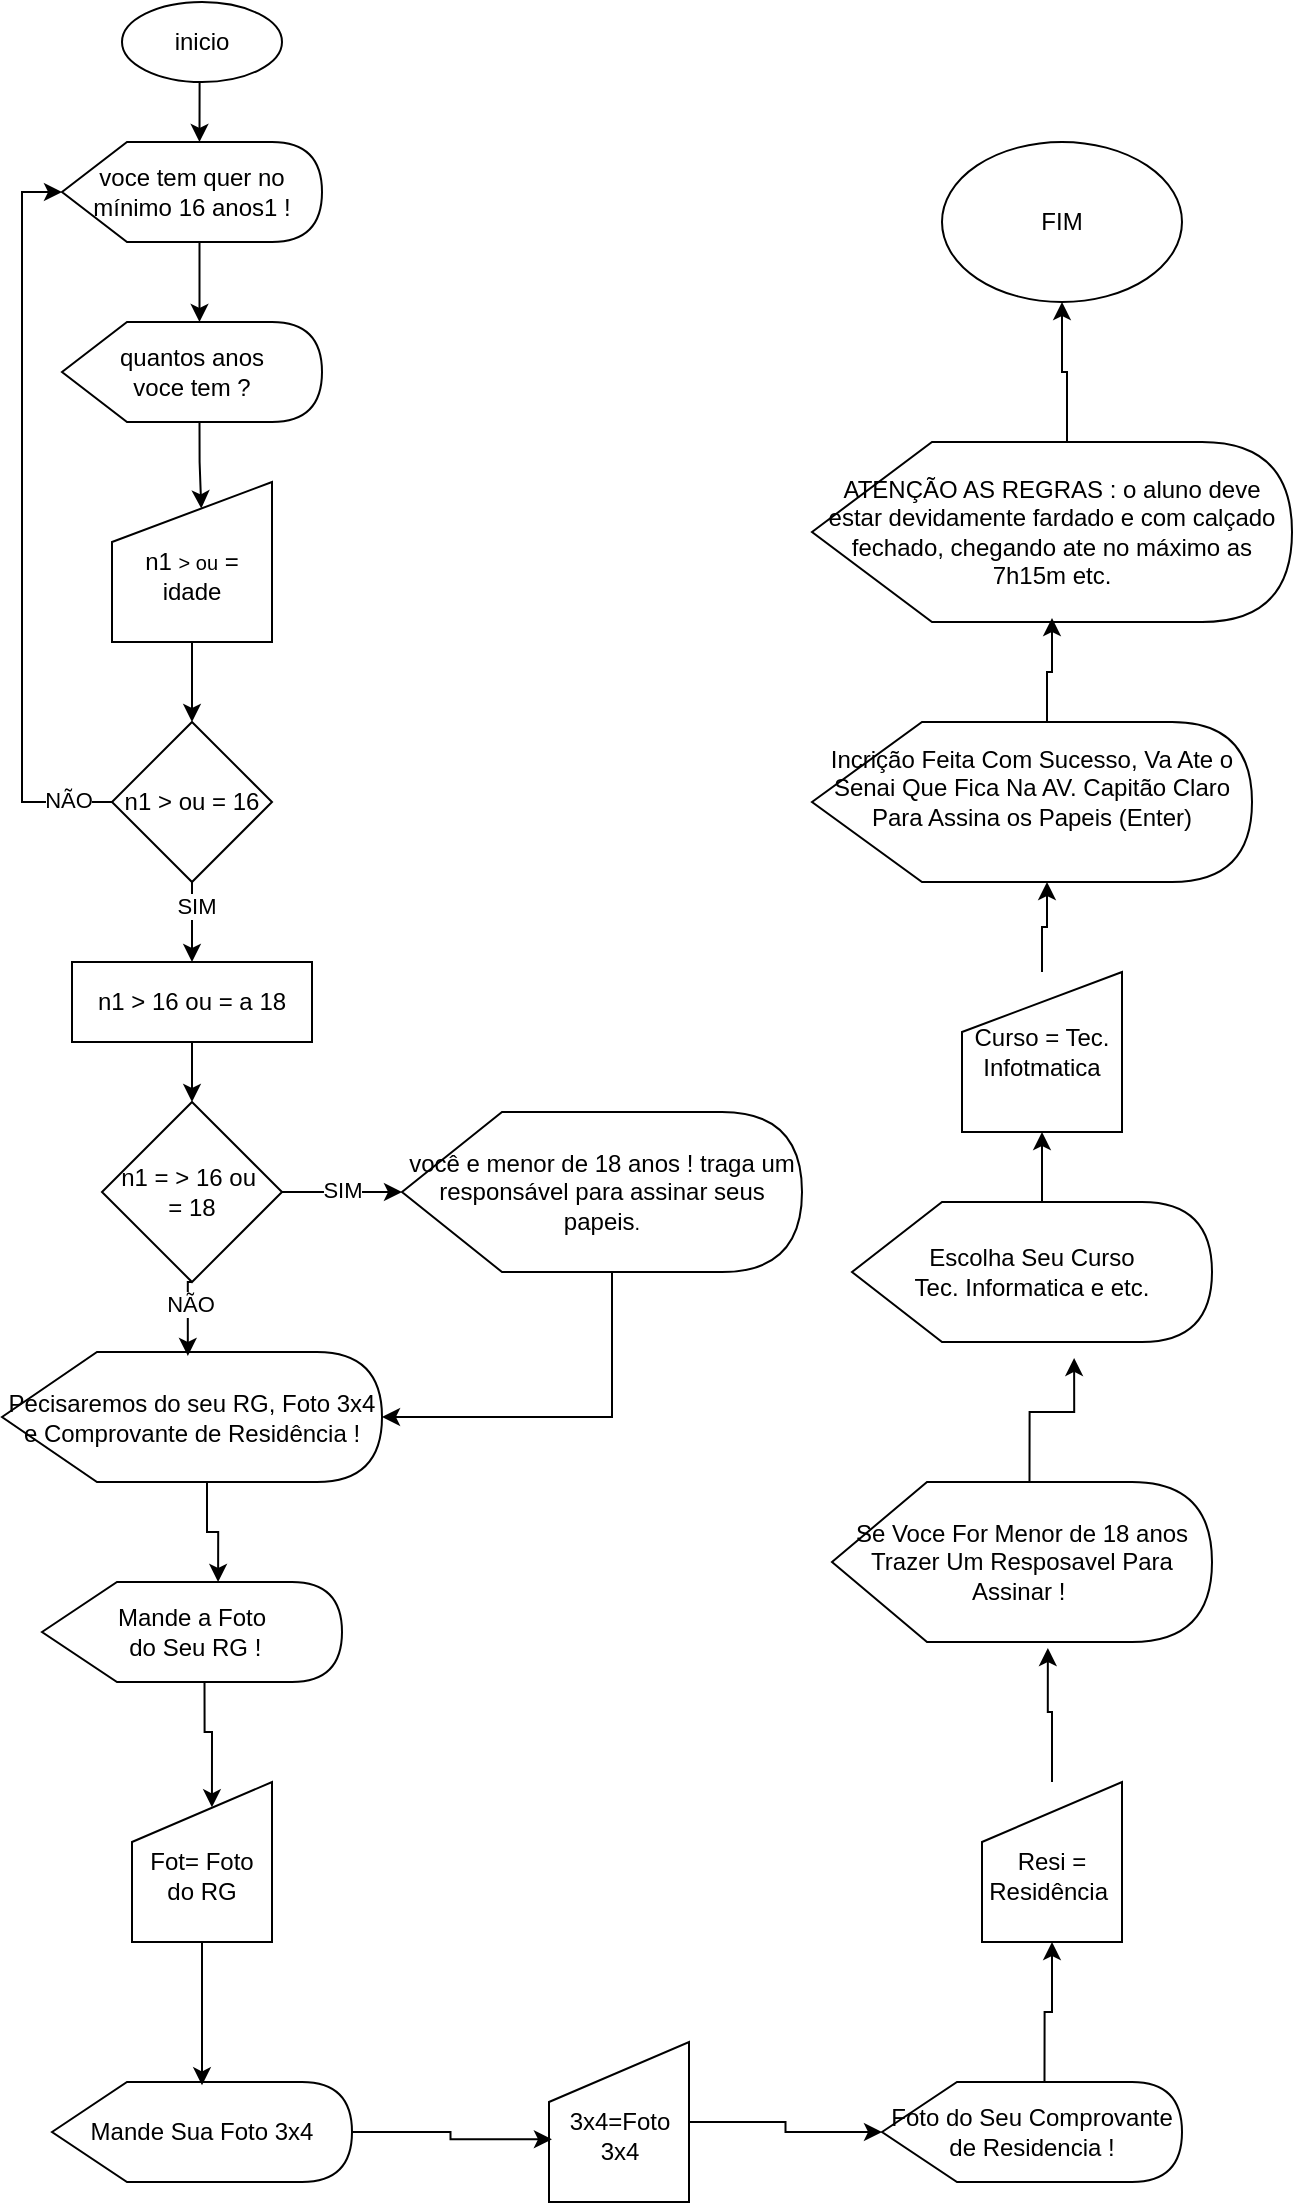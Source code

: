 <mxfile version="22.1.0" type="github">
  <diagram name="Página-1" id="VkQyPsuvd4PCCWZTSULT">
    <mxGraphModel dx="1386" dy="827" grid="1" gridSize="10" guides="1" tooltips="1" connect="1" arrows="1" fold="1" page="1" pageScale="1" pageWidth="827" pageHeight="1169" math="0" shadow="0">
      <root>
        <mxCell id="0" />
        <mxCell id="1" parent="0" />
        <mxCell id="AxIgMvvKOriLaUE2Q4an-1" value="inicio" style="ellipse;whiteSpace=wrap;html=1;" parent="1" vertex="1">
          <mxGeometry x="130" y="20" width="80" height="40" as="geometry" />
        </mxCell>
        <mxCell id="hFScJhW6e3Zdx_rkpALp-1" value="&lt;font style=&quot;vertical-align: inherit;&quot;&gt;&lt;font style=&quot;vertical-align: inherit;&quot;&gt;&lt;font style=&quot;vertical-align: inherit;&quot;&gt;&lt;font style=&quot;vertical-align: inherit;&quot;&gt;voce tem quer no mínimo 16 anos1 !&lt;/font&gt;&lt;/font&gt;&lt;/font&gt;&lt;/font&gt;" style="shape=display;whiteSpace=wrap;html=1;" parent="1" vertex="1">
          <mxGeometry x="100" y="90" width="130" height="50" as="geometry" />
        </mxCell>
        <mxCell id="hFScJhW6e3Zdx_rkpALp-3" value="&lt;font style=&quot;vertical-align: inherit;&quot;&gt;&lt;font style=&quot;vertical-align: inherit;&quot;&gt;&lt;font style=&quot;vertical-align: inherit;&quot;&gt;&lt;font style=&quot;vertical-align: inherit;&quot;&gt;&lt;font style=&quot;vertical-align: inherit;&quot;&gt;&lt;font style=&quot;vertical-align: inherit;&quot;&gt;quantos anos &lt;/font&gt;&lt;/font&gt;&lt;br&gt;&lt;font style=&quot;vertical-align: inherit;&quot;&gt;&lt;font style=&quot;vertical-align: inherit;&quot;&gt;voce tem ?&lt;/font&gt;&lt;/font&gt;&lt;/font&gt;&lt;/font&gt;&lt;/font&gt;&lt;/font&gt;" style="shape=display;whiteSpace=wrap;html=1;" parent="1" vertex="1">
          <mxGeometry x="100" y="180" width="130" height="50" as="geometry" />
        </mxCell>
        <mxCell id="fJsINOOjGW7utrO7Yf79-1" style="edgeStyle=orthogonalEdgeStyle;rounded=0;orthogonalLoop=1;jettySize=auto;html=1;exitX=0.5;exitY=1;exitDx=0;exitDy=0;entryX=0.5;entryY=0;entryDx=0;entryDy=0;" parent="1" source="hFScJhW6e3Zdx_rkpALp-4" target="hFScJhW6e3Zdx_rkpALp-6" edge="1">
          <mxGeometry relative="1" as="geometry" />
        </mxCell>
        <mxCell id="hFScJhW6e3Zdx_rkpALp-4" value="&lt;br&gt;&lt;font style=&quot;&quot;&gt;&lt;font style=&quot;vertical-align: inherit;&quot;&gt;n1 &lt;span style=&quot;font-size: 10px;&quot;&gt;&amp;gt; ou&lt;/span&gt;&lt;/font&gt;&lt;font style=&quot;vertical-align: inherit;&quot;&gt;&amp;nbsp;= idade&lt;/font&gt;&lt;/font&gt;" style="shape=manualInput;whiteSpace=wrap;html=1;" parent="1" vertex="1">
          <mxGeometry x="125" y="260" width="80" height="80" as="geometry" />
        </mxCell>
        <mxCell id="IiK_MM-PVMOKZSUEH1rj-12" style="edgeStyle=orthogonalEdgeStyle;rounded=0;orthogonalLoop=1;jettySize=auto;html=1;exitX=0.5;exitY=1;exitDx=0;exitDy=0;entryX=0.5;entryY=0;entryDx=0;entryDy=0;" parent="1" source="hFScJhW6e3Zdx_rkpALp-6" target="IiK_MM-PVMOKZSUEH1rj-11" edge="1">
          <mxGeometry relative="1" as="geometry" />
        </mxCell>
        <mxCell id="gJRMrRm2cLQ_vPSFPkgx-3" value="SIM" style="edgeLabel;html=1;align=center;verticalAlign=middle;resizable=0;points=[];" vertex="1" connectable="0" parent="IiK_MM-PVMOKZSUEH1rj-12">
          <mxGeometry x="-0.4" y="2" relative="1" as="geometry">
            <mxPoint as="offset" />
          </mxGeometry>
        </mxCell>
        <mxCell id="hFScJhW6e3Zdx_rkpALp-6" value="&lt;font style=&quot;vertical-align: inherit;&quot;&gt;&lt;font style=&quot;vertical-align: inherit;&quot;&gt;n1 &amp;gt; ou = 16&lt;br&gt;&lt;/font&gt;&lt;/font&gt;" style="rhombus;whiteSpace=wrap;html=1;" parent="1" vertex="1">
          <mxGeometry x="125" y="380" width="80" height="80" as="geometry" />
        </mxCell>
        <mxCell id="hFScJhW6e3Zdx_rkpALp-9" value="&lt;font style=&quot;vertical-align: inherit;&quot;&gt;&lt;font style=&quot;vertical-align: inherit;&quot;&gt;&lt;font style=&quot;vertical-align: inherit;&quot;&gt;&lt;font style=&quot;vertical-align: inherit;&quot;&gt;Pecisaremos do seu RG, Foto 3x4 e Comprovante de Residência !&lt;/font&gt;&lt;/font&gt;&lt;/font&gt;&lt;/font&gt;" style="shape=display;whiteSpace=wrap;html=1;" parent="1" vertex="1">
          <mxGeometry x="70" y="695" width="190" height="65" as="geometry" />
        </mxCell>
        <mxCell id="hFScJhW6e3Zdx_rkpALp-12" value="&lt;font style=&quot;vertical-align: inherit;&quot;&gt;&lt;font style=&quot;vertical-align: inherit;&quot;&gt;Mande Sua Foto 3x4&lt;/font&gt;&lt;/font&gt;" style="shape=display;whiteSpace=wrap;html=1;" parent="1" vertex="1">
          <mxGeometry x="95" y="1060" width="150" height="50" as="geometry" />
        </mxCell>
        <mxCell id="hFScJhW6e3Zdx_rkpALp-13" value="&amp;nbsp;&lt;br&gt;&lt;font style=&quot;vertical-align: inherit;&quot;&gt;&lt;font style=&quot;vertical-align: inherit;&quot;&gt;&lt;font style=&quot;vertical-align: inherit;&quot;&gt;&lt;font style=&quot;vertical-align: inherit;&quot;&gt;3x4=Foto 3x4&lt;/font&gt;&lt;/font&gt;&lt;/font&gt;&lt;/font&gt;" style="shape=manualInput;whiteSpace=wrap;html=1;" parent="1" vertex="1">
          <mxGeometry x="343.5" y="1040" width="70" height="80" as="geometry" />
        </mxCell>
        <mxCell id="IiK_MM-PVMOKZSUEH1rj-3" style="edgeStyle=orthogonalEdgeStyle;rounded=0;orthogonalLoop=1;jettySize=auto;html=1;exitX=0;exitY=0;exitDx=81.25;exitDy=50;exitPerimeter=0;entryX=0.571;entryY=0.158;entryDx=0;entryDy=0;entryPerimeter=0;" parent="1" source="hFScJhW6e3Zdx_rkpALp-14" target="hFScJhW6e3Zdx_rkpALp-15" edge="1">
          <mxGeometry relative="1" as="geometry" />
        </mxCell>
        <mxCell id="hFScJhW6e3Zdx_rkpALp-14" value="&lt;font style=&quot;vertical-align: inherit;&quot;&gt;&lt;font style=&quot;vertical-align: inherit;&quot;&gt;Mande a Foto&lt;br&gt;&amp;nbsp;do Seu RG !&lt;/font&gt;&lt;/font&gt;" style="shape=display;whiteSpace=wrap;html=1;" parent="1" vertex="1">
          <mxGeometry x="90" y="810" width="150" height="50" as="geometry" />
        </mxCell>
        <mxCell id="hFScJhW6e3Zdx_rkpALp-15" value="&amp;nbsp;&lt;br&gt;&lt;font style=&quot;vertical-align: inherit;&quot;&gt;&lt;font style=&quot;vertical-align: inherit;&quot;&gt;&lt;font style=&quot;vertical-align: inherit;&quot;&gt;&lt;font style=&quot;vertical-align: inherit;&quot;&gt;&lt;font style=&quot;vertical-align: inherit;&quot;&gt;&lt;font style=&quot;vertical-align: inherit;&quot;&gt;Fot= Foto do RG&lt;/font&gt;&lt;/font&gt;&lt;/font&gt;&lt;/font&gt;&lt;/font&gt;&lt;/font&gt;" style="shape=manualInput;whiteSpace=wrap;html=1;" parent="1" vertex="1">
          <mxGeometry x="135" y="910" width="70" height="80" as="geometry" />
        </mxCell>
        <mxCell id="IiK_MM-PVMOKZSUEH1rj-24" style="edgeStyle=orthogonalEdgeStyle;rounded=0;orthogonalLoop=1;jettySize=auto;html=1;exitX=0;exitY=0;exitDx=81.25;exitDy=0;exitPerimeter=0;entryX=0.5;entryY=1;entryDx=0;entryDy=0;" parent="1" source="hFScJhW6e3Zdx_rkpALp-16" target="hFScJhW6e3Zdx_rkpALp-17" edge="1">
          <mxGeometry relative="1" as="geometry" />
        </mxCell>
        <mxCell id="hFScJhW6e3Zdx_rkpALp-16" value="&lt;font style=&quot;vertical-align: inherit;&quot;&gt;&lt;font style=&quot;vertical-align: inherit;&quot;&gt;Foto do Seu Comprovante&lt;br&gt;de Residencia !&lt;br&gt;&lt;/font&gt;&lt;/font&gt;" style="shape=display;whiteSpace=wrap;html=1;" parent="1" vertex="1">
          <mxGeometry x="510" y="1060" width="150" height="50" as="geometry" />
        </mxCell>
        <mxCell id="hFScJhW6e3Zdx_rkpALp-17" value="&amp;nbsp;&lt;br&gt;&lt;font style=&quot;vertical-align: inherit;&quot;&gt;&lt;font style=&quot;vertical-align: inherit;&quot;&gt;&lt;font style=&quot;vertical-align: inherit;&quot;&gt;&lt;font style=&quot;vertical-align: inherit;&quot;&gt;Resi =&lt;br&gt;Residência&amp;nbsp;&lt;/font&gt;&lt;/font&gt;&lt;/font&gt;&lt;/font&gt;" style="shape=manualInput;whiteSpace=wrap;html=1;" parent="1" vertex="1">
          <mxGeometry x="560" y="910" width="70" height="80" as="geometry" />
        </mxCell>
        <mxCell id="hFScJhW6e3Zdx_rkpALp-18" style="edgeStyle=orthogonalEdgeStyle;rounded=0;orthogonalLoop=1;jettySize=auto;html=1;exitX=0.5;exitY=1;exitDx=0;exitDy=0;entryX=0;entryY=0;entryDx=68.75;entryDy=0;entryPerimeter=0;" parent="1" source="AxIgMvvKOriLaUE2Q4an-1" target="hFScJhW6e3Zdx_rkpALp-1" edge="1">
          <mxGeometry relative="1" as="geometry" />
        </mxCell>
        <mxCell id="hFScJhW6e3Zdx_rkpALp-19" style="edgeStyle=orthogonalEdgeStyle;rounded=0;orthogonalLoop=1;jettySize=auto;html=1;exitX=0;exitY=0;exitDx=68.75;exitDy=50;exitPerimeter=0;entryX=0;entryY=0;entryDx=68.75;entryDy=0;entryPerimeter=0;" parent="1" source="hFScJhW6e3Zdx_rkpALp-1" target="hFScJhW6e3Zdx_rkpALp-3" edge="1">
          <mxGeometry relative="1" as="geometry" />
        </mxCell>
        <mxCell id="hFScJhW6e3Zdx_rkpALp-23" style="edgeStyle=orthogonalEdgeStyle;rounded=0;orthogonalLoop=1;jettySize=auto;html=1;exitX=0;exitY=0;exitDx=68.75;exitDy=50;exitPerimeter=0;entryX=0.558;entryY=0.165;entryDx=0;entryDy=0;entryPerimeter=0;" parent="1" source="hFScJhW6e3Zdx_rkpALp-3" target="hFScJhW6e3Zdx_rkpALp-4" edge="1">
          <mxGeometry relative="1" as="geometry" />
        </mxCell>
        <mxCell id="hFScJhW6e3Zdx_rkpALp-33" value="&lt;font style=&quot;vertical-align: inherit;&quot;&gt;&lt;font style=&quot;vertical-align: inherit;&quot;&gt;&lt;font style=&quot;vertical-align: inherit;&quot;&gt;&lt;font style=&quot;vertical-align: inherit;&quot;&gt;Se Voce For Menor de 18 anos Trazer Um Resposavel Para Assinar !&amp;nbsp;&lt;/font&gt;&lt;/font&gt;&lt;/font&gt;&lt;/font&gt;" style="shape=display;whiteSpace=wrap;html=1;" parent="1" vertex="1">
          <mxGeometry x="485" y="760" width="190" height="80" as="geometry" />
        </mxCell>
        <mxCell id="hFScJhW6e3Zdx_rkpALp-41" style="edgeStyle=orthogonalEdgeStyle;rounded=0;orthogonalLoop=1;jettySize=auto;html=1;exitX=0;exitY=0;exitDx=95;exitDy=0;exitPerimeter=0;entryX=0.5;entryY=1;entryDx=0;entryDy=0;" parent="1" source="hFScJhW6e3Zdx_rkpALp-37" target="hFScJhW6e3Zdx_rkpALp-39" edge="1">
          <mxGeometry relative="1" as="geometry" />
        </mxCell>
        <mxCell id="hFScJhW6e3Zdx_rkpALp-37" value="&lt;font style=&quot;vertical-align: inherit;&quot;&gt;&lt;font style=&quot;vertical-align: inherit;&quot;&gt;Escolha Seu Curso &lt;br&gt;Tec. Informatica e etc.&lt;/font&gt;&lt;/font&gt;" style="shape=display;whiteSpace=wrap;html=1;" parent="1" vertex="1">
          <mxGeometry x="495" y="620" width="180" height="70" as="geometry" />
        </mxCell>
        <mxCell id="hFScJhW6e3Zdx_rkpALp-39" value="&lt;font style=&quot;vertical-align: inherit;&quot;&gt;&lt;font style=&quot;vertical-align: inherit;&quot;&gt;Curso = Tec. Infotmatica&lt;/font&gt;&lt;/font&gt;" style="shape=manualInput;whiteSpace=wrap;html=1;" parent="1" vertex="1">
          <mxGeometry x="550" y="505" width="80" height="80" as="geometry" />
        </mxCell>
        <mxCell id="hFScJhW6e3Zdx_rkpALp-42" value="&lt;font style=&quot;vertical-align: inherit;&quot;&gt;&lt;font style=&quot;vertical-align: inherit;&quot;&gt;Incrição Feita Com Sucesso, Va Ate o Senai Que Fica Na AV. Capitão Claro Para Assina os Papeis (Enter)&lt;br&gt;&lt;br&gt;&lt;/font&gt;&lt;/font&gt;" style="shape=display;whiteSpace=wrap;html=1;" parent="1" vertex="1">
          <mxGeometry x="475" y="380" width="220" height="80" as="geometry" />
        </mxCell>
        <mxCell id="fJsINOOjGW7utrO7Yf79-3" style="edgeStyle=orthogonalEdgeStyle;rounded=0;orthogonalLoop=1;jettySize=auto;html=1;exitX=0.5;exitY=0;exitDx=0;exitDy=0;entryX=0.568;entryY=1.038;entryDx=0;entryDy=0;entryPerimeter=0;" parent="1" source="hFScJhW6e3Zdx_rkpALp-17" target="hFScJhW6e3Zdx_rkpALp-33" edge="1">
          <mxGeometry relative="1" as="geometry" />
        </mxCell>
        <mxCell id="fJsINOOjGW7utrO7Yf79-4" style="edgeStyle=orthogonalEdgeStyle;rounded=0;orthogonalLoop=1;jettySize=auto;html=1;exitX=0;exitY=0;exitDx=98.75;exitDy=0;exitPerimeter=0;entryX=0.617;entryY=1.114;entryDx=0;entryDy=0;entryPerimeter=0;" parent="1" source="hFScJhW6e3Zdx_rkpALp-33" target="hFScJhW6e3Zdx_rkpALp-37" edge="1">
          <mxGeometry relative="1" as="geometry" />
        </mxCell>
        <mxCell id="fJsINOOjGW7utrO7Yf79-5" style="edgeStyle=orthogonalEdgeStyle;rounded=0;orthogonalLoop=1;jettySize=auto;html=1;exitX=0;exitY=0.5;exitDx=0;exitDy=0;entryX=0;entryY=0.5;entryDx=0;entryDy=0;entryPerimeter=0;" parent="1" source="hFScJhW6e3Zdx_rkpALp-6" target="hFScJhW6e3Zdx_rkpALp-1" edge="1">
          <mxGeometry relative="1" as="geometry" />
        </mxCell>
        <mxCell id="fJsINOOjGW7utrO7Yf79-6" value="NÃO" style="edgeLabel;html=1;align=center;verticalAlign=middle;resizable=0;points=[];" parent="fJsINOOjGW7utrO7Yf79-5" vertex="1" connectable="0">
          <mxGeometry x="-0.882" y="-1" relative="1" as="geometry">
            <mxPoint as="offset" />
          </mxGeometry>
        </mxCell>
        <mxCell id="IiK_MM-PVMOKZSUEH1rj-2" style="edgeStyle=orthogonalEdgeStyle;rounded=0;orthogonalLoop=1;jettySize=auto;html=1;exitX=0;exitY=0;exitDx=102.5;exitDy=65;exitPerimeter=0;entryX=0.587;entryY=0;entryDx=0;entryDy=0;entryPerimeter=0;" parent="1" source="hFScJhW6e3Zdx_rkpALp-9" target="hFScJhW6e3Zdx_rkpALp-14" edge="1">
          <mxGeometry relative="1" as="geometry" />
        </mxCell>
        <mxCell id="IiK_MM-PVMOKZSUEH1rj-8" value="n1 = &amp;gt; 16 ou&amp;nbsp;&lt;br&gt;= 18" style="rhombus;whiteSpace=wrap;html=1;" parent="1" vertex="1">
          <mxGeometry x="120" y="570" width="90" height="90" as="geometry" />
        </mxCell>
        <mxCell id="IiK_MM-PVMOKZSUEH1rj-10" value="você e menor de 18 anos ! traga um responsável para assinar seus papeis&lt;span style=&quot;font-size: 10px;&quot;&gt;.&lt;/span&gt;" style="shape=display;whiteSpace=wrap;html=1;" parent="1" vertex="1">
          <mxGeometry x="270" y="575" width="200" height="80" as="geometry" />
        </mxCell>
        <mxCell id="IiK_MM-PVMOKZSUEH1rj-13" style="edgeStyle=orthogonalEdgeStyle;rounded=0;orthogonalLoop=1;jettySize=auto;html=1;exitX=0.5;exitY=1;exitDx=0;exitDy=0;entryX=0.5;entryY=0;entryDx=0;entryDy=0;" parent="1" source="IiK_MM-PVMOKZSUEH1rj-11" target="IiK_MM-PVMOKZSUEH1rj-8" edge="1">
          <mxGeometry relative="1" as="geometry" />
        </mxCell>
        <mxCell id="IiK_MM-PVMOKZSUEH1rj-11" value="n1 &amp;gt; 16 ou = a 18" style="rounded=0;whiteSpace=wrap;html=1;" parent="1" vertex="1">
          <mxGeometry x="105" y="500" width="120" height="40" as="geometry" />
        </mxCell>
        <mxCell id="IiK_MM-PVMOKZSUEH1rj-14" style="edgeStyle=orthogonalEdgeStyle;rounded=0;orthogonalLoop=1;jettySize=auto;html=1;exitX=0.5;exitY=1;exitDx=0;exitDy=0;entryX=0.489;entryY=0.03;entryDx=0;entryDy=0;entryPerimeter=0;" parent="1" source="IiK_MM-PVMOKZSUEH1rj-8" target="hFScJhW6e3Zdx_rkpALp-9" edge="1">
          <mxGeometry relative="1" as="geometry" />
        </mxCell>
        <mxCell id="IiK_MM-PVMOKZSUEH1rj-15" value="NÃO" style="edgeLabel;html=1;align=center;verticalAlign=middle;resizable=0;points=[];" parent="IiK_MM-PVMOKZSUEH1rj-14" vertex="1" connectable="0">
          <mxGeometry x="-0.332" y="1" relative="1" as="geometry">
            <mxPoint as="offset" />
          </mxGeometry>
        </mxCell>
        <mxCell id="IiK_MM-PVMOKZSUEH1rj-16" style="edgeStyle=orthogonalEdgeStyle;rounded=0;orthogonalLoop=1;jettySize=auto;html=1;exitX=1;exitY=0.5;exitDx=0;exitDy=0;entryX=0;entryY=0.5;entryDx=0;entryDy=0;entryPerimeter=0;" parent="1" source="IiK_MM-PVMOKZSUEH1rj-8" target="IiK_MM-PVMOKZSUEH1rj-10" edge="1">
          <mxGeometry relative="1" as="geometry" />
        </mxCell>
        <mxCell id="IiK_MM-PVMOKZSUEH1rj-17" value="SIM" style="edgeLabel;html=1;align=center;verticalAlign=middle;resizable=0;points=[];" parent="IiK_MM-PVMOKZSUEH1rj-16" vertex="1" connectable="0">
          <mxGeometry y="1" relative="1" as="geometry">
            <mxPoint as="offset" />
          </mxGeometry>
        </mxCell>
        <mxCell id="IiK_MM-PVMOKZSUEH1rj-18" style="edgeStyle=orthogonalEdgeStyle;rounded=0;orthogonalLoop=1;jettySize=auto;html=1;exitX=0;exitY=0;exitDx=105;exitDy=80;exitPerimeter=0;entryX=1;entryY=0.5;entryDx=0;entryDy=0;entryPerimeter=0;" parent="1" source="IiK_MM-PVMOKZSUEH1rj-10" target="hFScJhW6e3Zdx_rkpALp-9" edge="1">
          <mxGeometry relative="1" as="geometry" />
        </mxCell>
        <mxCell id="IiK_MM-PVMOKZSUEH1rj-20" style="edgeStyle=orthogonalEdgeStyle;rounded=0;orthogonalLoop=1;jettySize=auto;html=1;exitX=0.5;exitY=1;exitDx=0;exitDy=0;entryX=0.5;entryY=0.033;entryDx=0;entryDy=0;entryPerimeter=0;" parent="1" source="hFScJhW6e3Zdx_rkpALp-15" target="hFScJhW6e3Zdx_rkpALp-12" edge="1">
          <mxGeometry relative="1" as="geometry" />
        </mxCell>
        <mxCell id="IiK_MM-PVMOKZSUEH1rj-22" style="edgeStyle=orthogonalEdgeStyle;rounded=0;orthogonalLoop=1;jettySize=auto;html=1;exitX=1;exitY=0.5;exitDx=0;exitDy=0;exitPerimeter=0;entryX=0.021;entryY=0.608;entryDx=0;entryDy=0;entryPerimeter=0;" parent="1" source="hFScJhW6e3Zdx_rkpALp-12" target="hFScJhW6e3Zdx_rkpALp-13" edge="1">
          <mxGeometry relative="1" as="geometry" />
        </mxCell>
        <mxCell id="IiK_MM-PVMOKZSUEH1rj-23" style="edgeStyle=orthogonalEdgeStyle;rounded=0;orthogonalLoop=1;jettySize=auto;html=1;exitX=1;exitY=0.5;exitDx=0;exitDy=0;entryX=0;entryY=0.5;entryDx=0;entryDy=0;entryPerimeter=0;" parent="1" source="hFScJhW6e3Zdx_rkpALp-13" target="hFScJhW6e3Zdx_rkpALp-16" edge="1">
          <mxGeometry relative="1" as="geometry" />
        </mxCell>
        <mxCell id="IiK_MM-PVMOKZSUEH1rj-25" style="edgeStyle=orthogonalEdgeStyle;rounded=0;orthogonalLoop=1;jettySize=auto;html=1;exitX=0.5;exitY=0;exitDx=0;exitDy=0;entryX=0;entryY=0;entryDx=117.5;entryDy=80;entryPerimeter=0;" parent="1" source="hFScJhW6e3Zdx_rkpALp-39" target="hFScJhW6e3Zdx_rkpALp-42" edge="1">
          <mxGeometry relative="1" as="geometry" />
        </mxCell>
        <mxCell id="IiK_MM-PVMOKZSUEH1rj-29" style="edgeStyle=orthogonalEdgeStyle;rounded=0;orthogonalLoop=1;jettySize=auto;html=1;exitX=0;exitY=0;exitDx=127.5;exitDy=0;exitPerimeter=0;entryX=0.5;entryY=1;entryDx=0;entryDy=0;" parent="1" source="IiK_MM-PVMOKZSUEH1rj-26" target="IiK_MM-PVMOKZSUEH1rj-28" edge="1">
          <mxGeometry relative="1" as="geometry" />
        </mxCell>
        <mxCell id="IiK_MM-PVMOKZSUEH1rj-26" value="ATENÇÃO AS REGRAS : o aluno deve estar devidamente fardado e com calçado fechado, chegando ate no máximo as 7h15m etc." style="shape=display;whiteSpace=wrap;html=1;" parent="1" vertex="1">
          <mxGeometry x="475" y="240" width="240" height="90" as="geometry" />
        </mxCell>
        <mxCell id="IiK_MM-PVMOKZSUEH1rj-27" style="edgeStyle=orthogonalEdgeStyle;rounded=0;orthogonalLoop=1;jettySize=auto;html=1;exitX=0;exitY=0;exitDx=117.5;exitDy=0;exitPerimeter=0;entryX=0.5;entryY=0.978;entryDx=0;entryDy=0;entryPerimeter=0;" parent="1" source="hFScJhW6e3Zdx_rkpALp-42" target="IiK_MM-PVMOKZSUEH1rj-26" edge="1">
          <mxGeometry relative="1" as="geometry" />
        </mxCell>
        <mxCell id="IiK_MM-PVMOKZSUEH1rj-28" value="FIM" style="ellipse;whiteSpace=wrap;html=1;" parent="1" vertex="1">
          <mxGeometry x="540" y="90" width="120" height="80" as="geometry" />
        </mxCell>
      </root>
    </mxGraphModel>
  </diagram>
</mxfile>
